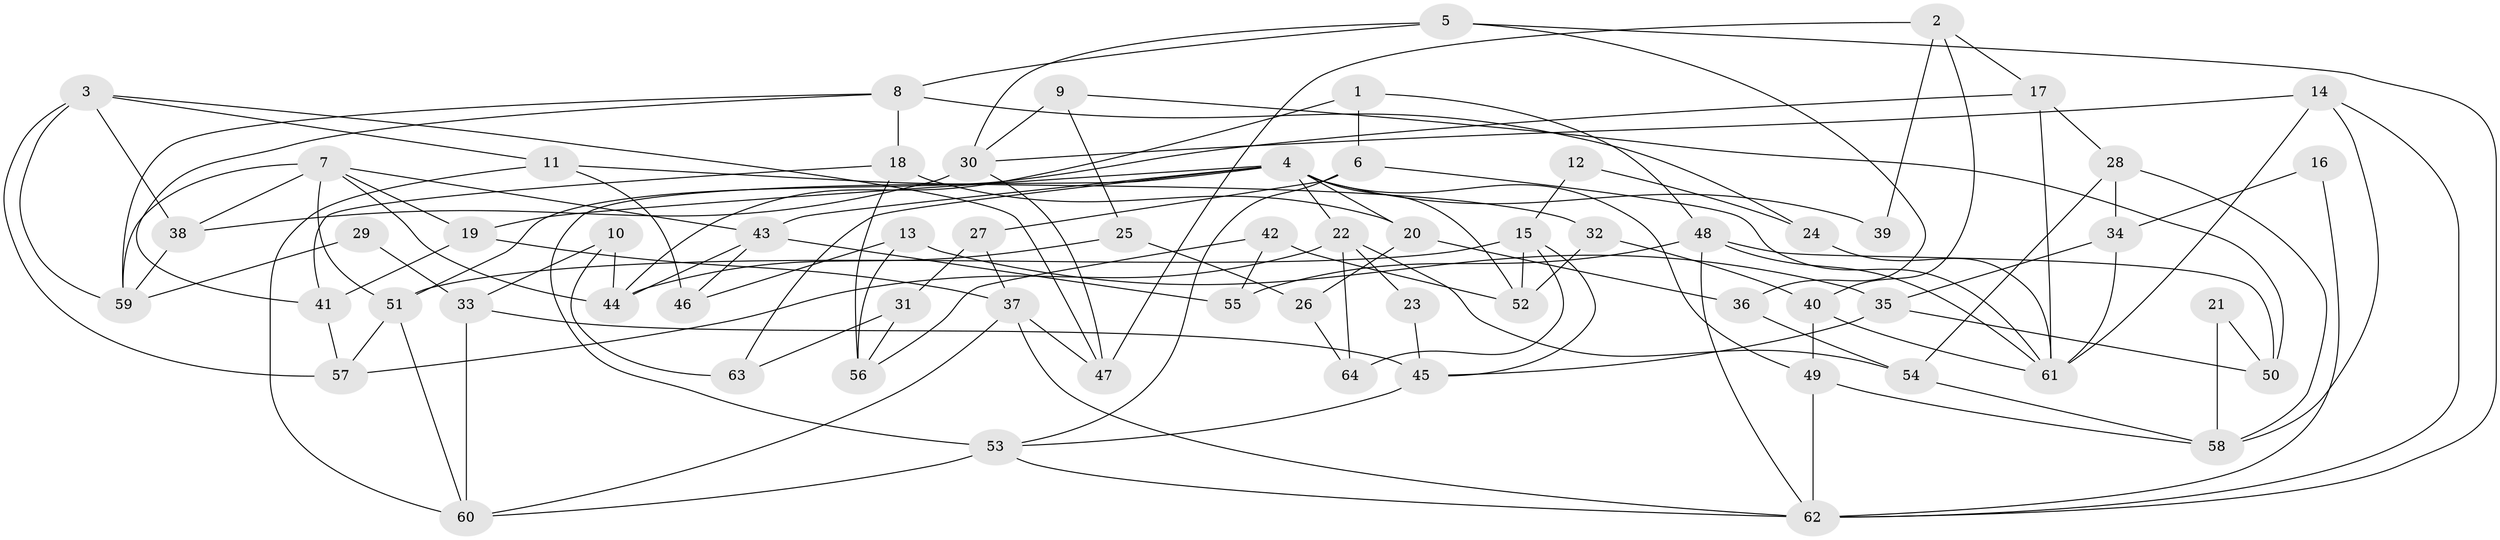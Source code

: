 // coarse degree distribution, {4: 0.1951219512195122, 6: 0.1951219512195122, 12: 0.024390243902439025, 7: 0.07317073170731707, 5: 0.2682926829268293, 2: 0.0975609756097561, 3: 0.12195121951219512, 9: 0.024390243902439025}
// Generated by graph-tools (version 1.1) at 2025/24/03/03/25 07:24:00]
// undirected, 64 vertices, 128 edges
graph export_dot {
graph [start="1"]
  node [color=gray90,style=filled];
  1;
  2;
  3;
  4;
  5;
  6;
  7;
  8;
  9;
  10;
  11;
  12;
  13;
  14;
  15;
  16;
  17;
  18;
  19;
  20;
  21;
  22;
  23;
  24;
  25;
  26;
  27;
  28;
  29;
  30;
  31;
  32;
  33;
  34;
  35;
  36;
  37;
  38;
  39;
  40;
  41;
  42;
  43;
  44;
  45;
  46;
  47;
  48;
  49;
  50;
  51;
  52;
  53;
  54;
  55;
  56;
  57;
  58;
  59;
  60;
  61;
  62;
  63;
  64;
  1 -- 6;
  1 -- 44;
  1 -- 48;
  2 -- 47;
  2 -- 17;
  2 -- 39;
  2 -- 40;
  3 -- 59;
  3 -- 38;
  3 -- 11;
  3 -- 47;
  3 -- 57;
  4 -- 20;
  4 -- 49;
  4 -- 19;
  4 -- 22;
  4 -- 39;
  4 -- 43;
  4 -- 52;
  4 -- 53;
  4 -- 63;
  5 -- 30;
  5 -- 62;
  5 -- 8;
  5 -- 36;
  6 -- 61;
  6 -- 53;
  6 -- 27;
  7 -- 43;
  7 -- 59;
  7 -- 19;
  7 -- 38;
  7 -- 44;
  7 -- 51;
  8 -- 41;
  8 -- 18;
  8 -- 24;
  8 -- 59;
  9 -- 50;
  9 -- 30;
  9 -- 25;
  10 -- 63;
  10 -- 44;
  10 -- 33;
  11 -- 60;
  11 -- 32;
  11 -- 46;
  12 -- 24;
  12 -- 15;
  13 -- 56;
  13 -- 35;
  13 -- 46;
  14 -- 62;
  14 -- 58;
  14 -- 30;
  14 -- 61;
  15 -- 51;
  15 -- 52;
  15 -- 45;
  15 -- 64;
  16 -- 34;
  16 -- 62;
  17 -- 61;
  17 -- 51;
  17 -- 28;
  18 -- 41;
  18 -- 20;
  18 -- 56;
  19 -- 37;
  19 -- 41;
  20 -- 36;
  20 -- 26;
  21 -- 58;
  21 -- 50;
  22 -- 64;
  22 -- 23;
  22 -- 54;
  22 -- 57;
  23 -- 45;
  24 -- 61;
  25 -- 44;
  25 -- 26;
  26 -- 64;
  27 -- 37;
  27 -- 31;
  28 -- 54;
  28 -- 34;
  28 -- 58;
  29 -- 33;
  29 -- 59;
  30 -- 47;
  30 -- 38;
  31 -- 56;
  31 -- 63;
  32 -- 40;
  32 -- 52;
  33 -- 60;
  33 -- 45;
  34 -- 61;
  34 -- 35;
  35 -- 45;
  35 -- 50;
  36 -- 54;
  37 -- 60;
  37 -- 47;
  37 -- 62;
  38 -- 59;
  40 -- 61;
  40 -- 49;
  41 -- 57;
  42 -- 52;
  42 -- 55;
  42 -- 56;
  43 -- 46;
  43 -- 44;
  43 -- 55;
  45 -- 53;
  48 -- 62;
  48 -- 50;
  48 -- 55;
  48 -- 61;
  49 -- 62;
  49 -- 58;
  51 -- 57;
  51 -- 60;
  53 -- 60;
  53 -- 62;
  54 -- 58;
}
